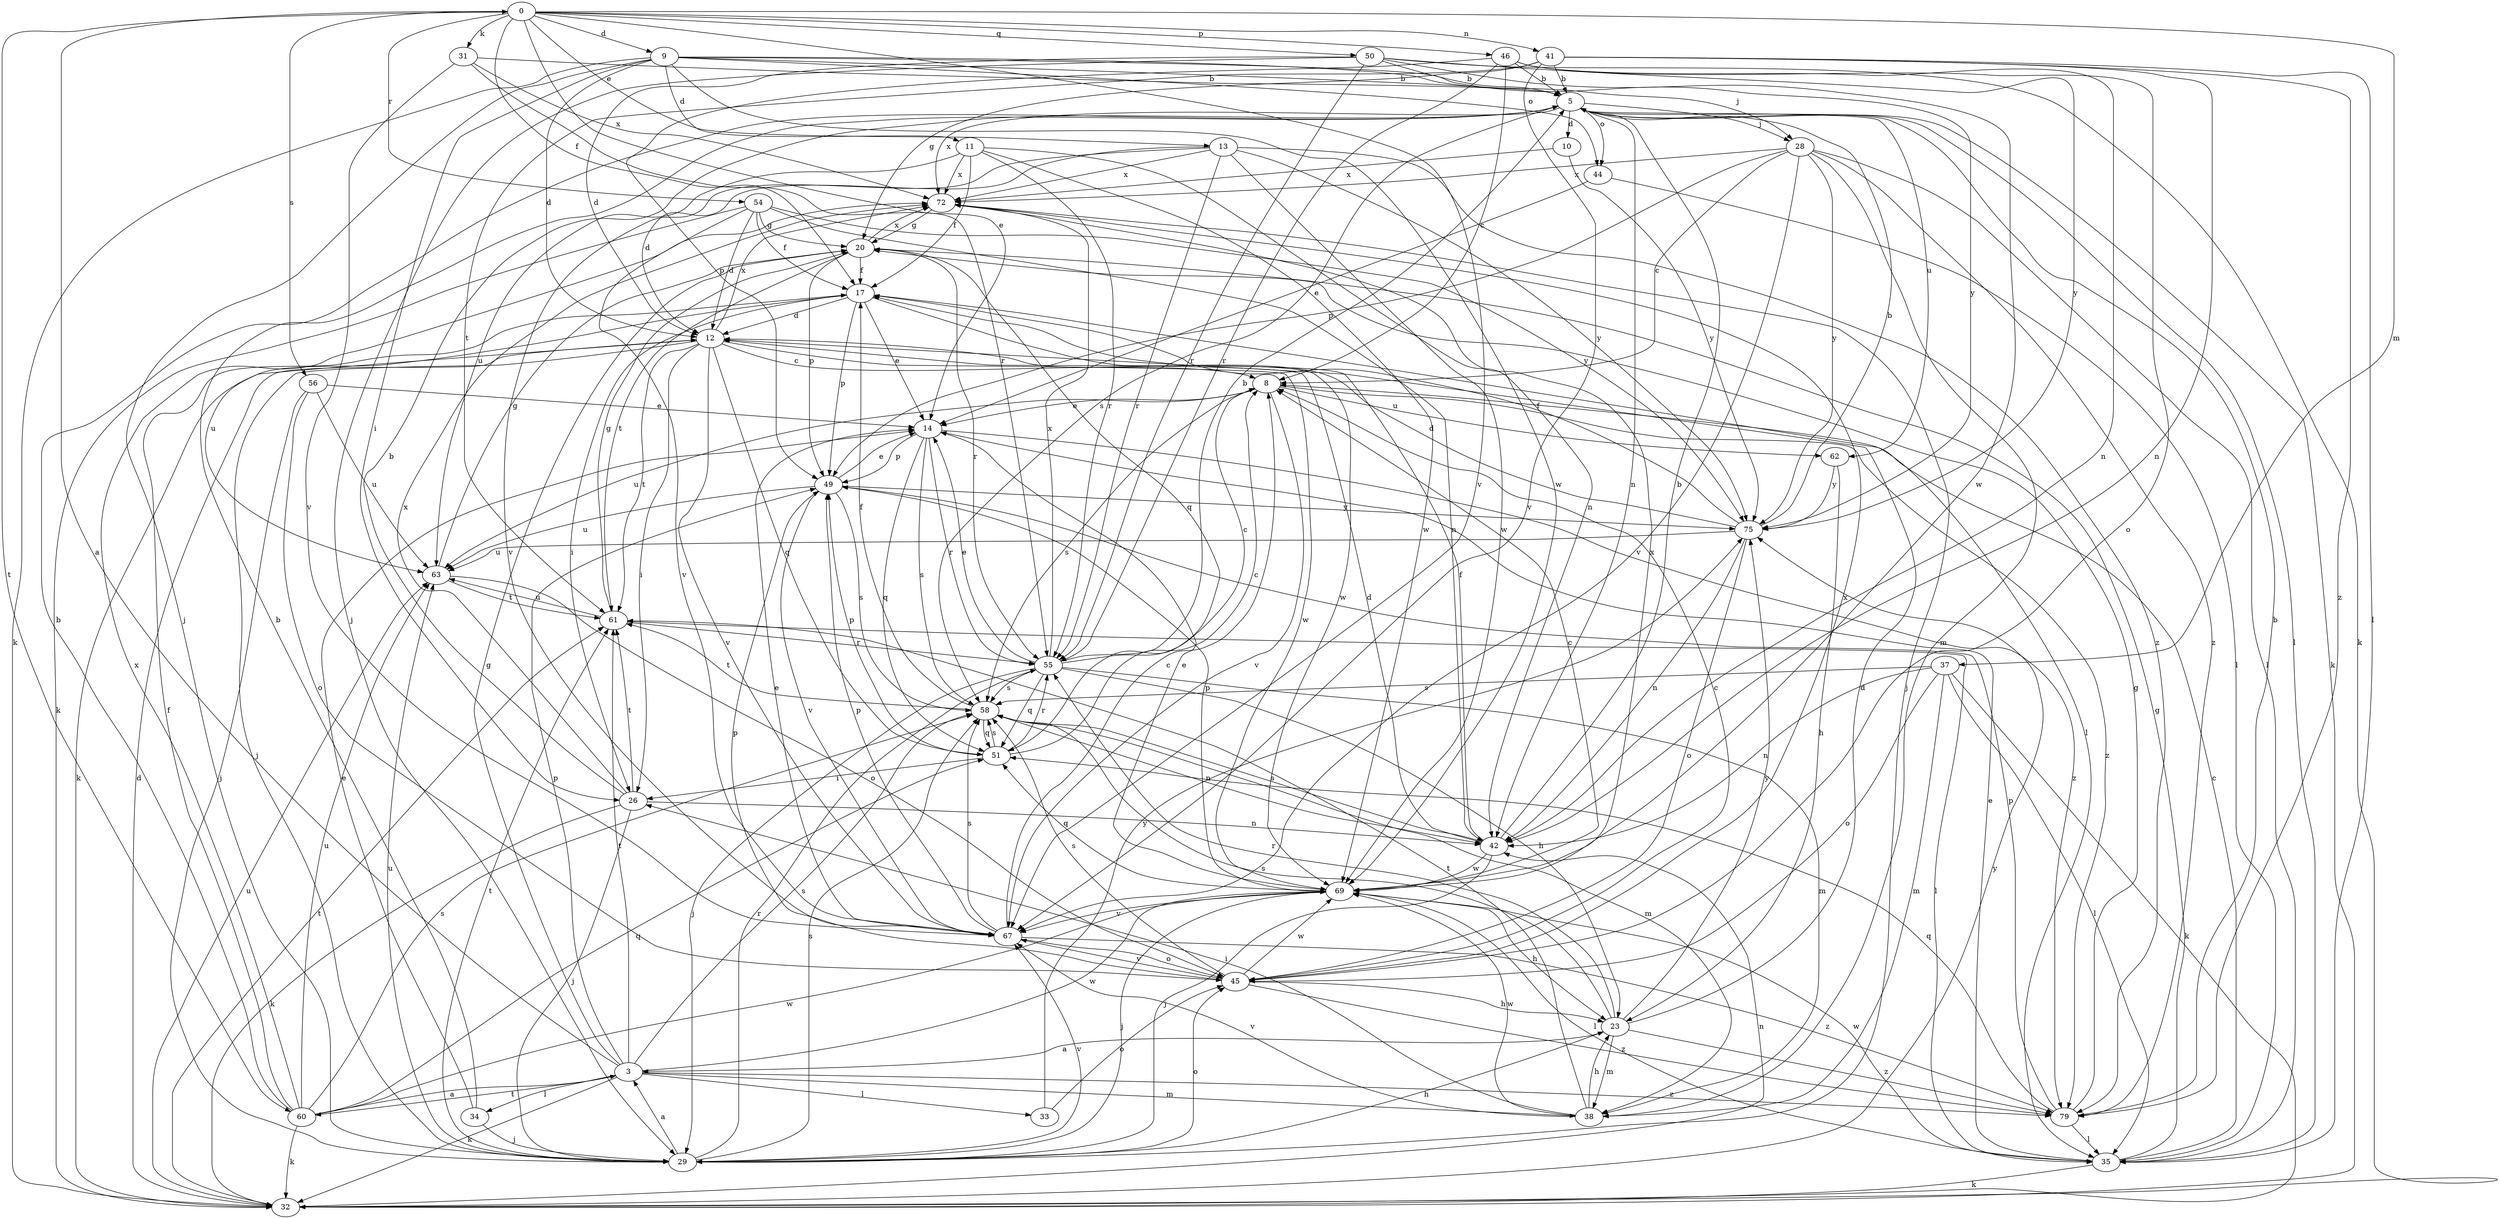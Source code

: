 strict digraph  {
0;
3;
5;
8;
9;
10;
11;
12;
13;
14;
17;
20;
23;
26;
28;
29;
31;
32;
33;
34;
35;
37;
38;
41;
42;
44;
45;
46;
49;
50;
51;
54;
55;
56;
58;
60;
61;
62;
63;
67;
69;
72;
75;
79;
0 -> 9  [label=d];
0 -> 13  [label=e];
0 -> 14  [label=e];
0 -> 17  [label=f];
0 -> 31  [label=k];
0 -> 37  [label=m];
0 -> 41  [label=n];
0 -> 46  [label=p];
0 -> 50  [label=q];
0 -> 54  [label=r];
0 -> 56  [label=s];
0 -> 60  [label=t];
0 -> 67  [label=v];
3 -> 0  [label=a];
3 -> 20  [label=g];
3 -> 32  [label=k];
3 -> 33  [label=l];
3 -> 34  [label=l];
3 -> 38  [label=m];
3 -> 49  [label=p];
3 -> 58  [label=s];
3 -> 60  [label=t];
3 -> 61  [label=t];
3 -> 69  [label=w];
3 -> 79  [label=z];
5 -> 10  [label=d];
5 -> 28  [label=j];
5 -> 32  [label=k];
5 -> 35  [label=l];
5 -> 42  [label=n];
5 -> 44  [label=o];
5 -> 58  [label=s];
5 -> 62  [label=u];
5 -> 72  [label=x];
8 -> 14  [label=e];
8 -> 58  [label=s];
8 -> 62  [label=u];
8 -> 63  [label=u];
8 -> 67  [label=v];
8 -> 79  [label=z];
9 -> 5  [label=b];
9 -> 11  [label=d];
9 -> 12  [label=d];
9 -> 26  [label=i];
9 -> 28  [label=j];
9 -> 29  [label=j];
9 -> 32  [label=k];
9 -> 44  [label=o];
9 -> 69  [label=w];
9 -> 75  [label=y];
10 -> 72  [label=x];
10 -> 75  [label=y];
11 -> 17  [label=f];
11 -> 42  [label=n];
11 -> 55  [label=r];
11 -> 63  [label=u];
11 -> 69  [label=w];
11 -> 72  [label=x];
12 -> 8  [label=c];
12 -> 26  [label=i];
12 -> 29  [label=j];
12 -> 32  [label=k];
12 -> 51  [label=q];
12 -> 61  [label=t];
12 -> 67  [label=v];
12 -> 69  [label=w];
12 -> 72  [label=x];
13 -> 12  [label=d];
13 -> 55  [label=r];
13 -> 67  [label=v];
13 -> 69  [label=w];
13 -> 72  [label=x];
13 -> 75  [label=y];
13 -> 79  [label=z];
14 -> 49  [label=p];
14 -> 51  [label=q];
14 -> 55  [label=r];
14 -> 58  [label=s];
14 -> 79  [label=z];
17 -> 12  [label=d];
17 -> 14  [label=e];
17 -> 26  [label=i];
17 -> 35  [label=l];
17 -> 49  [label=p];
17 -> 63  [label=u];
17 -> 69  [label=w];
20 -> 17  [label=f];
20 -> 49  [label=p];
20 -> 51  [label=q];
20 -> 55  [label=r];
20 -> 61  [label=t];
20 -> 72  [label=x];
23 -> 3  [label=a];
23 -> 12  [label=d];
23 -> 38  [label=m];
23 -> 55  [label=r];
23 -> 58  [label=s];
23 -> 75  [label=y];
23 -> 79  [label=z];
26 -> 5  [label=b];
26 -> 29  [label=j];
26 -> 32  [label=k];
26 -> 42  [label=n];
26 -> 61  [label=t];
26 -> 72  [label=x];
28 -> 8  [label=c];
28 -> 35  [label=l];
28 -> 38  [label=m];
28 -> 49  [label=p];
28 -> 67  [label=v];
28 -> 72  [label=x];
28 -> 75  [label=y];
28 -> 79  [label=z];
29 -> 3  [label=a];
29 -> 23  [label=h];
29 -> 45  [label=o];
29 -> 55  [label=r];
29 -> 58  [label=s];
29 -> 61  [label=t];
29 -> 63  [label=u];
29 -> 67  [label=v];
31 -> 5  [label=b];
31 -> 55  [label=r];
31 -> 67  [label=v];
31 -> 72  [label=x];
32 -> 12  [label=d];
32 -> 42  [label=n];
32 -> 61  [label=t];
32 -> 63  [label=u];
32 -> 75  [label=y];
33 -> 45  [label=o];
33 -> 75  [label=y];
34 -> 5  [label=b];
34 -> 14  [label=e];
34 -> 29  [label=j];
35 -> 8  [label=c];
35 -> 14  [label=e];
35 -> 20  [label=g];
35 -> 32  [label=k];
35 -> 69  [label=w];
37 -> 32  [label=k];
37 -> 35  [label=l];
37 -> 38  [label=m];
37 -> 42  [label=n];
37 -> 45  [label=o];
37 -> 58  [label=s];
38 -> 23  [label=h];
38 -> 26  [label=i];
38 -> 61  [label=t];
38 -> 67  [label=v];
38 -> 69  [label=w];
41 -> 5  [label=b];
41 -> 20  [label=g];
41 -> 35  [label=l];
41 -> 42  [label=n];
41 -> 61  [label=t];
41 -> 67  [label=v];
41 -> 79  [label=z];
42 -> 5  [label=b];
42 -> 12  [label=d];
42 -> 17  [label=f];
42 -> 29  [label=j];
42 -> 58  [label=s];
42 -> 69  [label=w];
44 -> 14  [label=e];
44 -> 35  [label=l];
45 -> 8  [label=c];
45 -> 23  [label=h];
45 -> 49  [label=p];
45 -> 58  [label=s];
45 -> 67  [label=v];
45 -> 69  [label=w];
45 -> 72  [label=x];
45 -> 79  [label=z];
46 -> 5  [label=b];
46 -> 8  [label=c];
46 -> 42  [label=n];
46 -> 45  [label=o];
46 -> 49  [label=p];
46 -> 55  [label=r];
49 -> 14  [label=e];
49 -> 58  [label=s];
49 -> 63  [label=u];
49 -> 67  [label=v];
49 -> 75  [label=y];
50 -> 5  [label=b];
50 -> 12  [label=d];
50 -> 29  [label=j];
50 -> 32  [label=k];
50 -> 55  [label=r];
50 -> 69  [label=w];
50 -> 75  [label=y];
51 -> 8  [label=c];
51 -> 26  [label=i];
51 -> 49  [label=p];
51 -> 55  [label=r];
51 -> 58  [label=s];
54 -> 12  [label=d];
54 -> 17  [label=f];
54 -> 20  [label=g];
54 -> 32  [label=k];
54 -> 42  [label=n];
54 -> 67  [label=v];
54 -> 75  [label=y];
55 -> 5  [label=b];
55 -> 8  [label=c];
55 -> 14  [label=e];
55 -> 23  [label=h];
55 -> 29  [label=j];
55 -> 38  [label=m];
55 -> 51  [label=q];
55 -> 58  [label=s];
55 -> 72  [label=x];
56 -> 14  [label=e];
56 -> 29  [label=j];
56 -> 45  [label=o];
56 -> 63  [label=u];
58 -> 17  [label=f];
58 -> 38  [label=m];
58 -> 42  [label=n];
58 -> 51  [label=q];
58 -> 61  [label=t];
60 -> 3  [label=a];
60 -> 5  [label=b];
60 -> 17  [label=f];
60 -> 32  [label=k];
60 -> 51  [label=q];
60 -> 58  [label=s];
60 -> 63  [label=u];
60 -> 69  [label=w];
60 -> 72  [label=x];
61 -> 20  [label=g];
61 -> 35  [label=l];
61 -> 55  [label=r];
61 -> 63  [label=u];
62 -> 23  [label=h];
62 -> 75  [label=y];
63 -> 20  [label=g];
63 -> 45  [label=o];
63 -> 61  [label=t];
67 -> 8  [label=c];
67 -> 14  [label=e];
67 -> 45  [label=o];
67 -> 49  [label=p];
67 -> 58  [label=s];
67 -> 79  [label=z];
69 -> 8  [label=c];
69 -> 14  [label=e];
69 -> 23  [label=h];
69 -> 29  [label=j];
69 -> 35  [label=l];
69 -> 49  [label=p];
69 -> 51  [label=q];
69 -> 67  [label=v];
69 -> 72  [label=x];
72 -> 20  [label=g];
72 -> 29  [label=j];
75 -> 5  [label=b];
75 -> 12  [label=d];
75 -> 17  [label=f];
75 -> 42  [label=n];
75 -> 45  [label=o];
75 -> 63  [label=u];
79 -> 5  [label=b];
79 -> 20  [label=g];
79 -> 35  [label=l];
79 -> 49  [label=p];
79 -> 51  [label=q];
}
